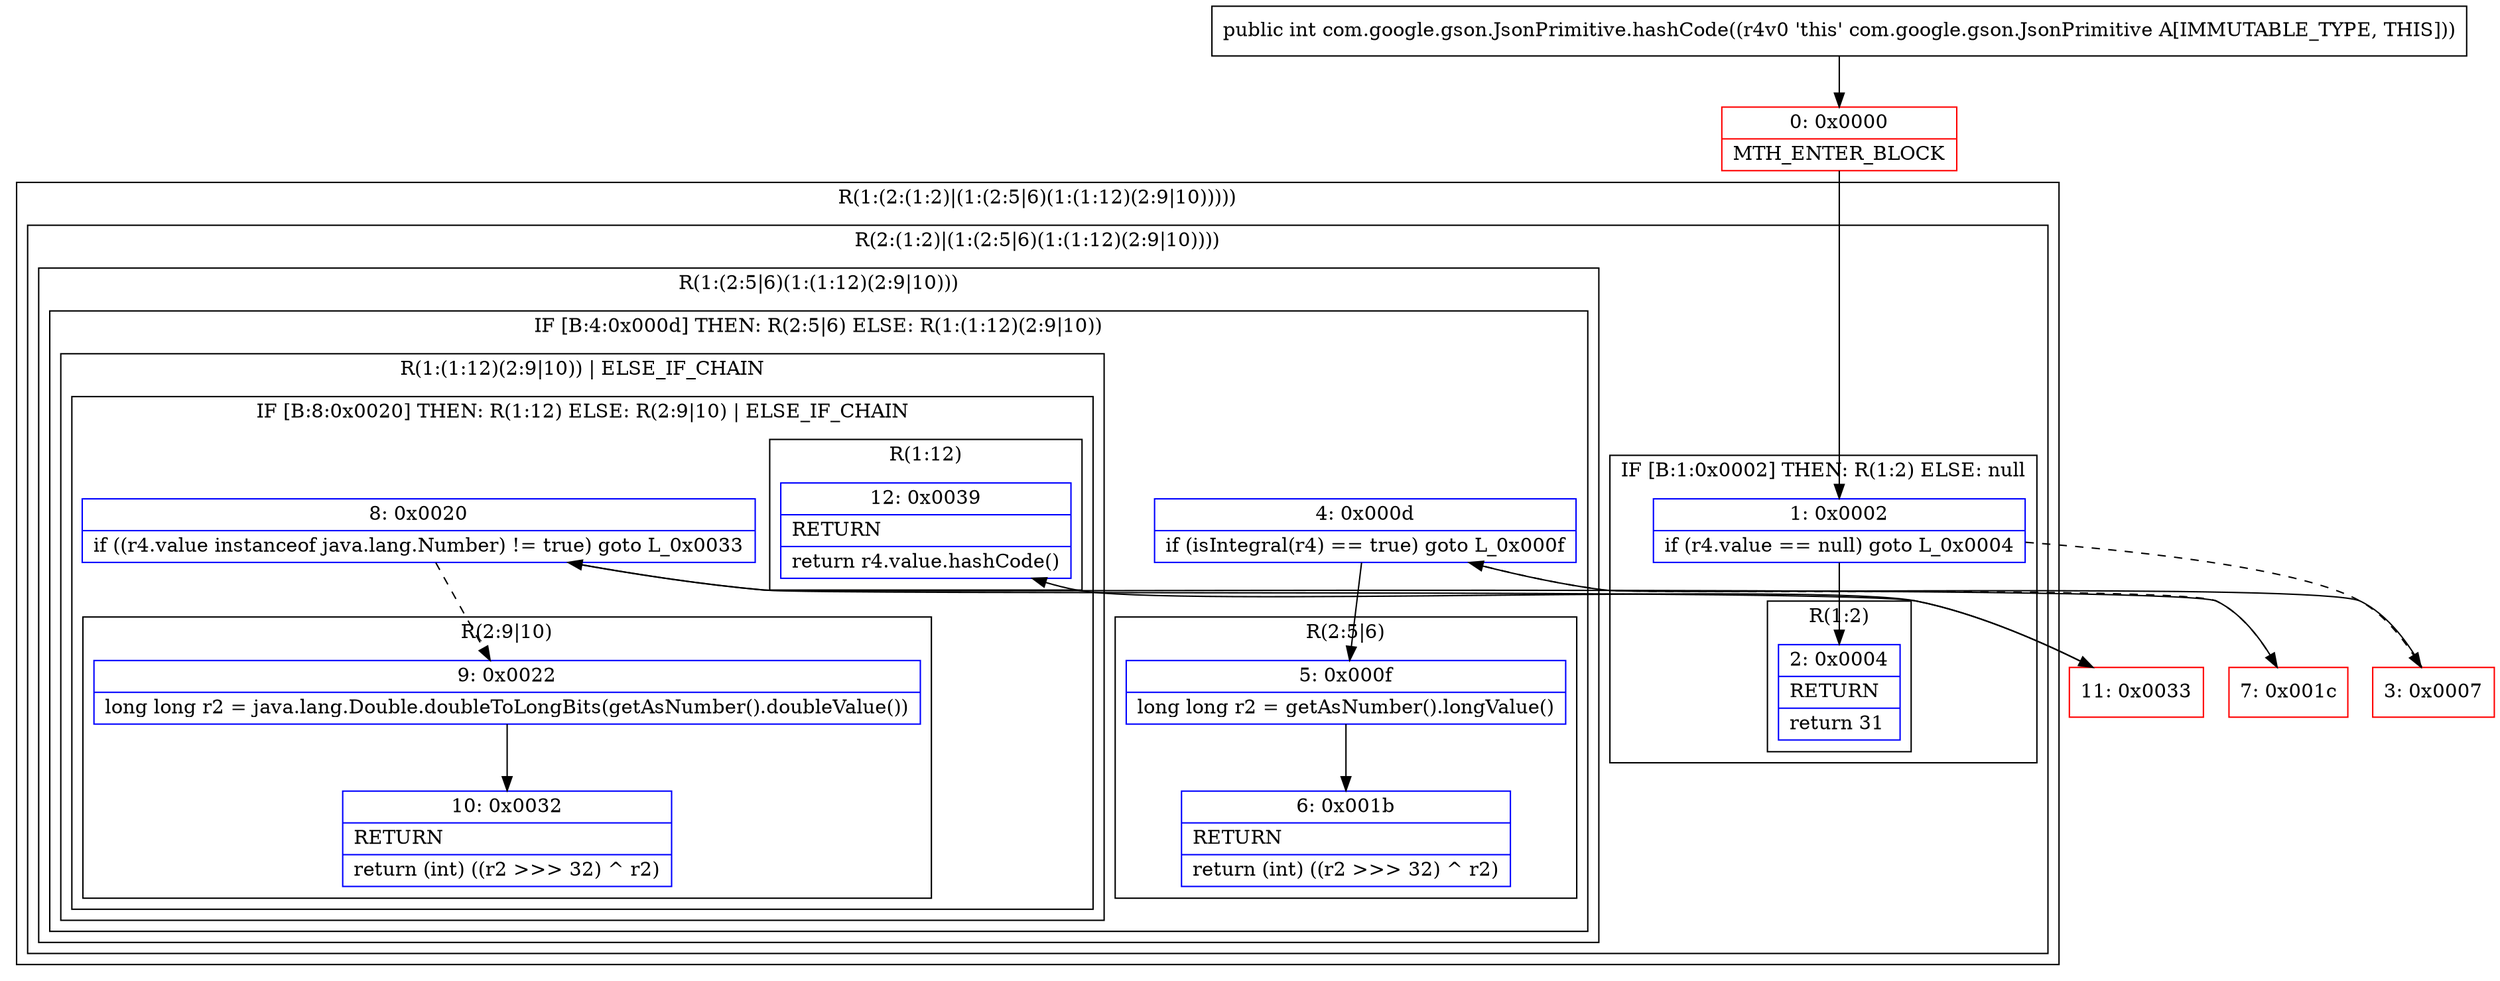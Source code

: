 digraph "CFG forcom.google.gson.JsonPrimitive.hashCode()I" {
subgraph cluster_Region_993233651 {
label = "R(1:(2:(1:2)|(1:(2:5|6)(1:(1:12)(2:9|10)))))";
node [shape=record,color=blue];
subgraph cluster_Region_363745224 {
label = "R(2:(1:2)|(1:(2:5|6)(1:(1:12)(2:9|10))))";
node [shape=record,color=blue];
subgraph cluster_IfRegion_792444697 {
label = "IF [B:1:0x0002] THEN: R(1:2) ELSE: null";
node [shape=record,color=blue];
Node_1 [shape=record,label="{1\:\ 0x0002|if (r4.value == null) goto L_0x0004\l}"];
subgraph cluster_Region_813961395 {
label = "R(1:2)";
node [shape=record,color=blue];
Node_2 [shape=record,label="{2\:\ 0x0004|RETURN\l|return 31\l}"];
}
}
subgraph cluster_Region_398946370 {
label = "R(1:(2:5|6)(1:(1:12)(2:9|10)))";
node [shape=record,color=blue];
subgraph cluster_IfRegion_1894825341 {
label = "IF [B:4:0x000d] THEN: R(2:5|6) ELSE: R(1:(1:12)(2:9|10))";
node [shape=record,color=blue];
Node_4 [shape=record,label="{4\:\ 0x000d|if (isIntegral(r4) == true) goto L_0x000f\l}"];
subgraph cluster_Region_938004487 {
label = "R(2:5|6)";
node [shape=record,color=blue];
Node_5 [shape=record,label="{5\:\ 0x000f|long long r2 = getAsNumber().longValue()\l}"];
Node_6 [shape=record,label="{6\:\ 0x001b|RETURN\l|return (int) ((r2 \>\>\> 32) ^ r2)\l}"];
}
subgraph cluster_Region_37816077 {
label = "R(1:(1:12)(2:9|10)) | ELSE_IF_CHAIN\l";
node [shape=record,color=blue];
subgraph cluster_IfRegion_315657854 {
label = "IF [B:8:0x0020] THEN: R(1:12) ELSE: R(2:9|10) | ELSE_IF_CHAIN\l";
node [shape=record,color=blue];
Node_8 [shape=record,label="{8\:\ 0x0020|if ((r4.value instanceof java.lang.Number) != true) goto L_0x0033\l}"];
subgraph cluster_Region_1043970310 {
label = "R(1:12)";
node [shape=record,color=blue];
Node_12 [shape=record,label="{12\:\ 0x0039|RETURN\l|return r4.value.hashCode()\l}"];
}
subgraph cluster_Region_150120798 {
label = "R(2:9|10)";
node [shape=record,color=blue];
Node_9 [shape=record,label="{9\:\ 0x0022|long long r2 = java.lang.Double.doubleToLongBits(getAsNumber().doubleValue())\l}"];
Node_10 [shape=record,label="{10\:\ 0x0032|RETURN\l|return (int) ((r2 \>\>\> 32) ^ r2)\l}"];
}
}
}
}
}
}
}
Node_0 [shape=record,color=red,label="{0\:\ 0x0000|MTH_ENTER_BLOCK\l}"];
Node_3 [shape=record,color=red,label="{3\:\ 0x0007}"];
Node_7 [shape=record,color=red,label="{7\:\ 0x001c}"];
Node_11 [shape=record,color=red,label="{11\:\ 0x0033}"];
MethodNode[shape=record,label="{public int com.google.gson.JsonPrimitive.hashCode((r4v0 'this' com.google.gson.JsonPrimitive A[IMMUTABLE_TYPE, THIS])) }"];
MethodNode -> Node_0;
Node_1 -> Node_2;
Node_1 -> Node_3[style=dashed];
Node_4 -> Node_5;
Node_4 -> Node_7[style=dashed];
Node_5 -> Node_6;
Node_8 -> Node_9[style=dashed];
Node_8 -> Node_11;
Node_9 -> Node_10;
Node_0 -> Node_1;
Node_3 -> Node_4;
Node_7 -> Node_8;
Node_11 -> Node_12;
}

